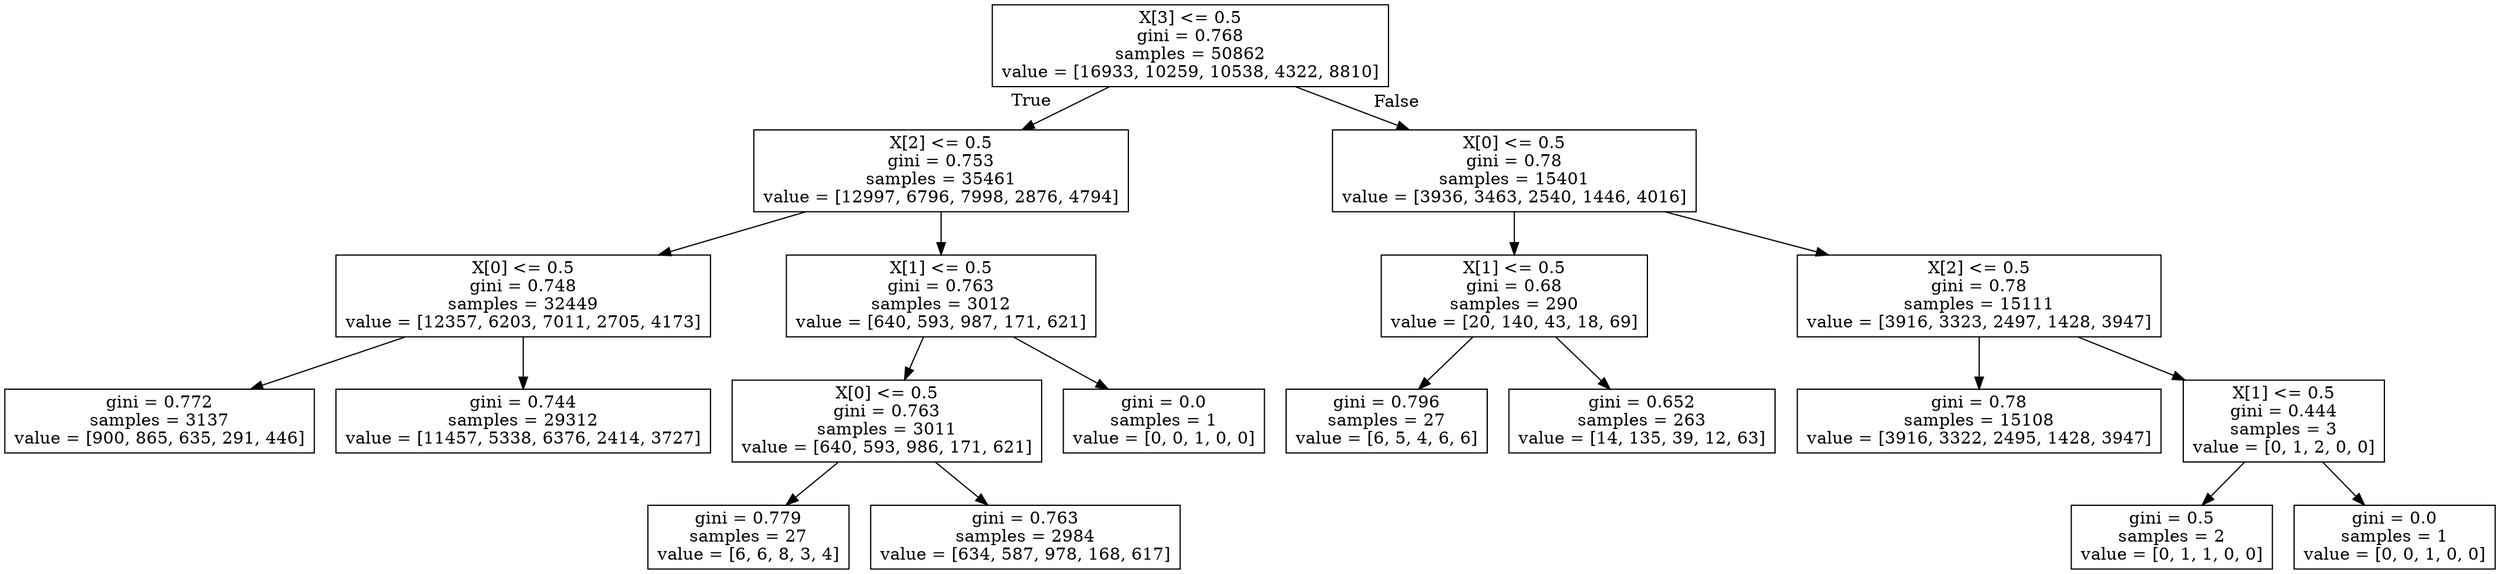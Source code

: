 digraph Tree {
node [shape=box] ;
0 [label="X[3] <= 0.5\ngini = 0.768\nsamples = 50862\nvalue = [16933, 10259, 10538, 4322, 8810]"] ;
1 [label="X[2] <= 0.5\ngini = 0.753\nsamples = 35461\nvalue = [12997, 6796, 7998, 2876, 4794]"] ;
0 -> 1 [labeldistance=2.5, labelangle=45, headlabel="True"] ;
2 [label="X[0] <= 0.5\ngini = 0.748\nsamples = 32449\nvalue = [12357, 6203, 7011, 2705, 4173]"] ;
1 -> 2 ;
3 [label="gini = 0.772\nsamples = 3137\nvalue = [900, 865, 635, 291, 446]"] ;
2 -> 3 ;
4 [label="gini = 0.744\nsamples = 29312\nvalue = [11457, 5338, 6376, 2414, 3727]"] ;
2 -> 4 ;
5 [label="X[1] <= 0.5\ngini = 0.763\nsamples = 3012\nvalue = [640, 593, 987, 171, 621]"] ;
1 -> 5 ;
6 [label="X[0] <= 0.5\ngini = 0.763\nsamples = 3011\nvalue = [640, 593, 986, 171, 621]"] ;
5 -> 6 ;
7 [label="gini = 0.779\nsamples = 27\nvalue = [6, 6, 8, 3, 4]"] ;
6 -> 7 ;
8 [label="gini = 0.763\nsamples = 2984\nvalue = [634, 587, 978, 168, 617]"] ;
6 -> 8 ;
9 [label="gini = 0.0\nsamples = 1\nvalue = [0, 0, 1, 0, 0]"] ;
5 -> 9 ;
10 [label="X[0] <= 0.5\ngini = 0.78\nsamples = 15401\nvalue = [3936, 3463, 2540, 1446, 4016]"] ;
0 -> 10 [labeldistance=2.5, labelangle=-45, headlabel="False"] ;
11 [label="X[1] <= 0.5\ngini = 0.68\nsamples = 290\nvalue = [20, 140, 43, 18, 69]"] ;
10 -> 11 ;
12 [label="gini = 0.796\nsamples = 27\nvalue = [6, 5, 4, 6, 6]"] ;
11 -> 12 ;
13 [label="gini = 0.652\nsamples = 263\nvalue = [14, 135, 39, 12, 63]"] ;
11 -> 13 ;
14 [label="X[2] <= 0.5\ngini = 0.78\nsamples = 15111\nvalue = [3916, 3323, 2497, 1428, 3947]"] ;
10 -> 14 ;
15 [label="gini = 0.78\nsamples = 15108\nvalue = [3916, 3322, 2495, 1428, 3947]"] ;
14 -> 15 ;
16 [label="X[1] <= 0.5\ngini = 0.444\nsamples = 3\nvalue = [0, 1, 2, 0, 0]"] ;
14 -> 16 ;
17 [label="gini = 0.5\nsamples = 2\nvalue = [0, 1, 1, 0, 0]"] ;
16 -> 17 ;
18 [label="gini = 0.0\nsamples = 1\nvalue = [0, 0, 1, 0, 0]"] ;
16 -> 18 ;
}